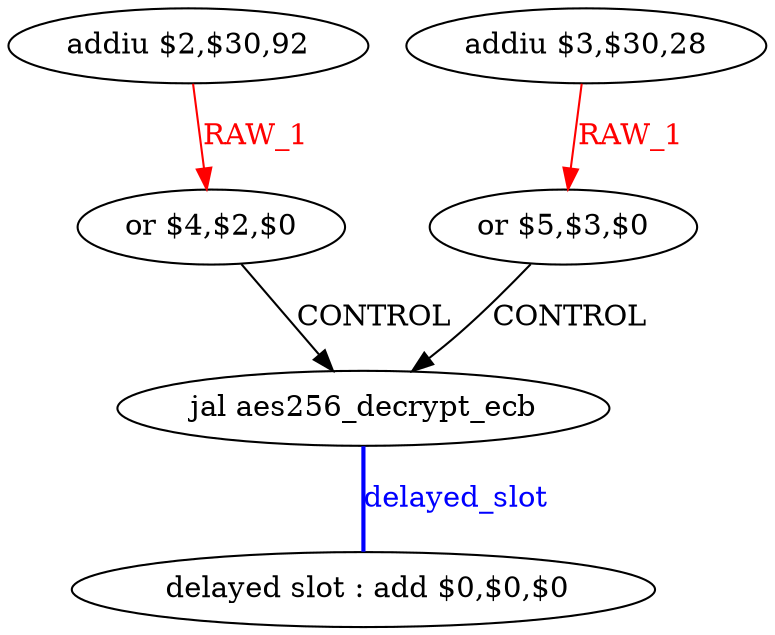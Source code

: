 digraph G1 {
node [shape = ellipse];
i5 [label = " delayed slot : add $0,$0,$0"] ;
i4 ->  i5 [style = bold, dir= none, fontcolor = blue, color = blue, label= "delayed_slot"];
i4 [label = "jal aes256_decrypt_ecb"] ;
i0 [label = "addiu $2,$30,92"] ;
i0 ->  i2 [color = red, fontcolor = red, label= "RAW_1"];
i2 [label = "or $4,$2,$0"] ;
i2 ->  i4 [label= "CONTROL"];
i1 [label = "addiu $3,$30,28"] ;
i1 ->  i3 [color = red, fontcolor = red, label= "RAW_1"];
i3 [label = "or $5,$3,$0"] ;
i3 ->  i4 [label= "CONTROL"];
}
